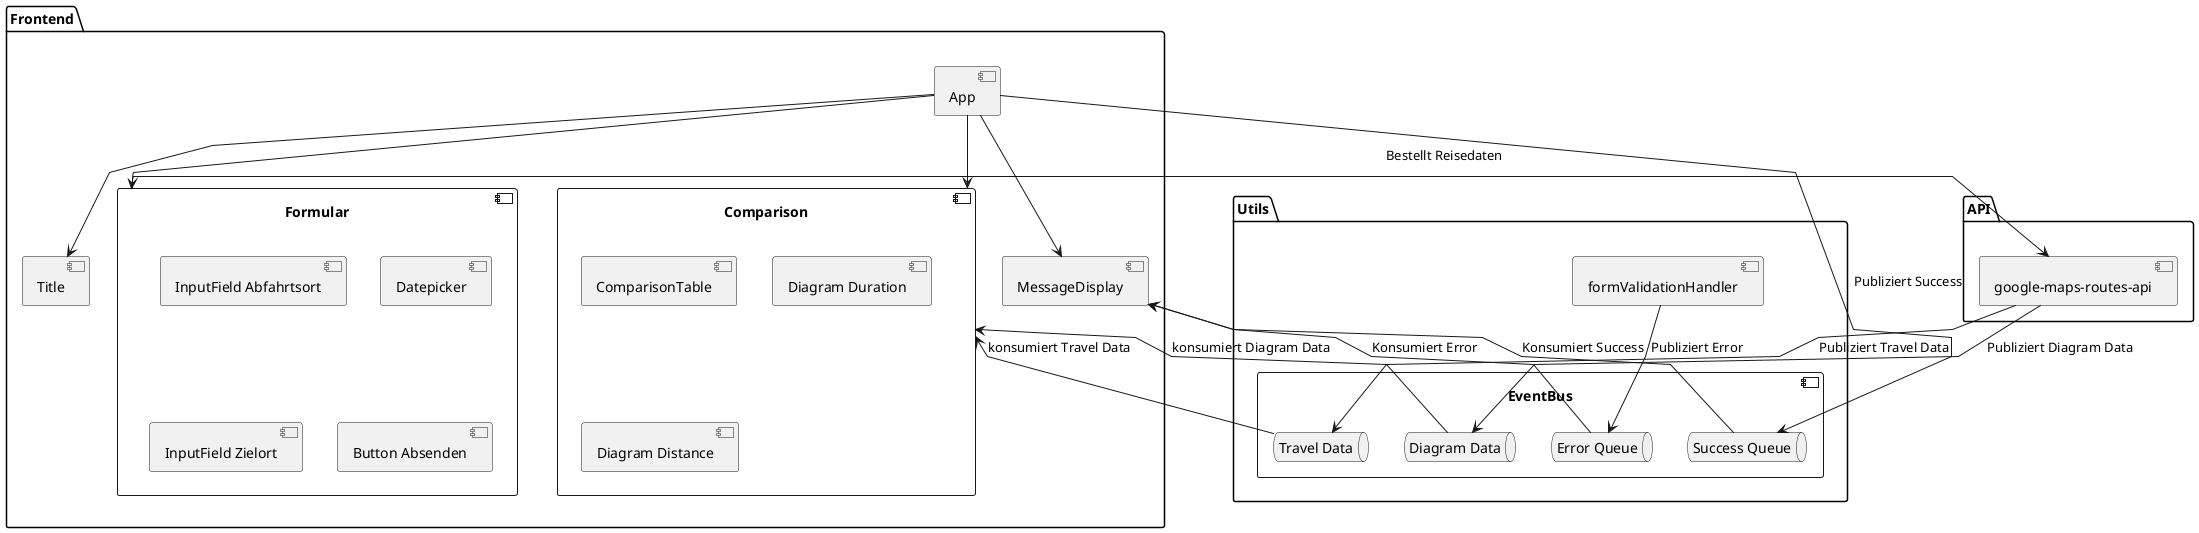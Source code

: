 @startuml
skinparam linetype polyline
package "Frontend" {
    [App] --> [Title]
    [App] --> [MessageDisplay]
    [App] --> [Formular]
    [App] --> [Comparison]
}

component "Formular" {
    [InputField Abfahrtsort]
    [Datepicker]
    [InputField Zielort]
    [Button Absenden]
}

component "Comparison" {
    [ComparisonTable]
    [Diagram Duration]
    [Diagram Distance]
}

package "Utils" {
    component "EventBus" {
    queue "Success Queue" as SuccessQueue
    queue "Error Queue" as ErrorQueue
    queue "Travel Data" as TravelData
    queue "Diagram Data" as DiagramData
}

    [App] --> SuccessQueue : "Publiziert Success"
    [formValidationHandler] --> ErrorQueue : "Publiziert Error"

    [MessageDisplay] <-- SuccessQueue : "Konsumiert Success"
    [MessageDisplay] <-- ErrorQueue : "Konsumiert Error"
}

package "API" {
    [google-maps-routes-api]
    [Formular] --> [google-maps-routes-api] : "Bestellt Reisedaten"
    [google-maps-routes-api] --> [TravelData] : "Publiziert Travel Data"
    [google-maps-routes-api] --> [DiagramData] : "Publiziert Diagram Data"
}

[TravelData] --> [Comparison] : "konsumiert Travel Data"
[DiagramData] --> [Comparison] : "konsumiert Diagram Data"
@enduml
